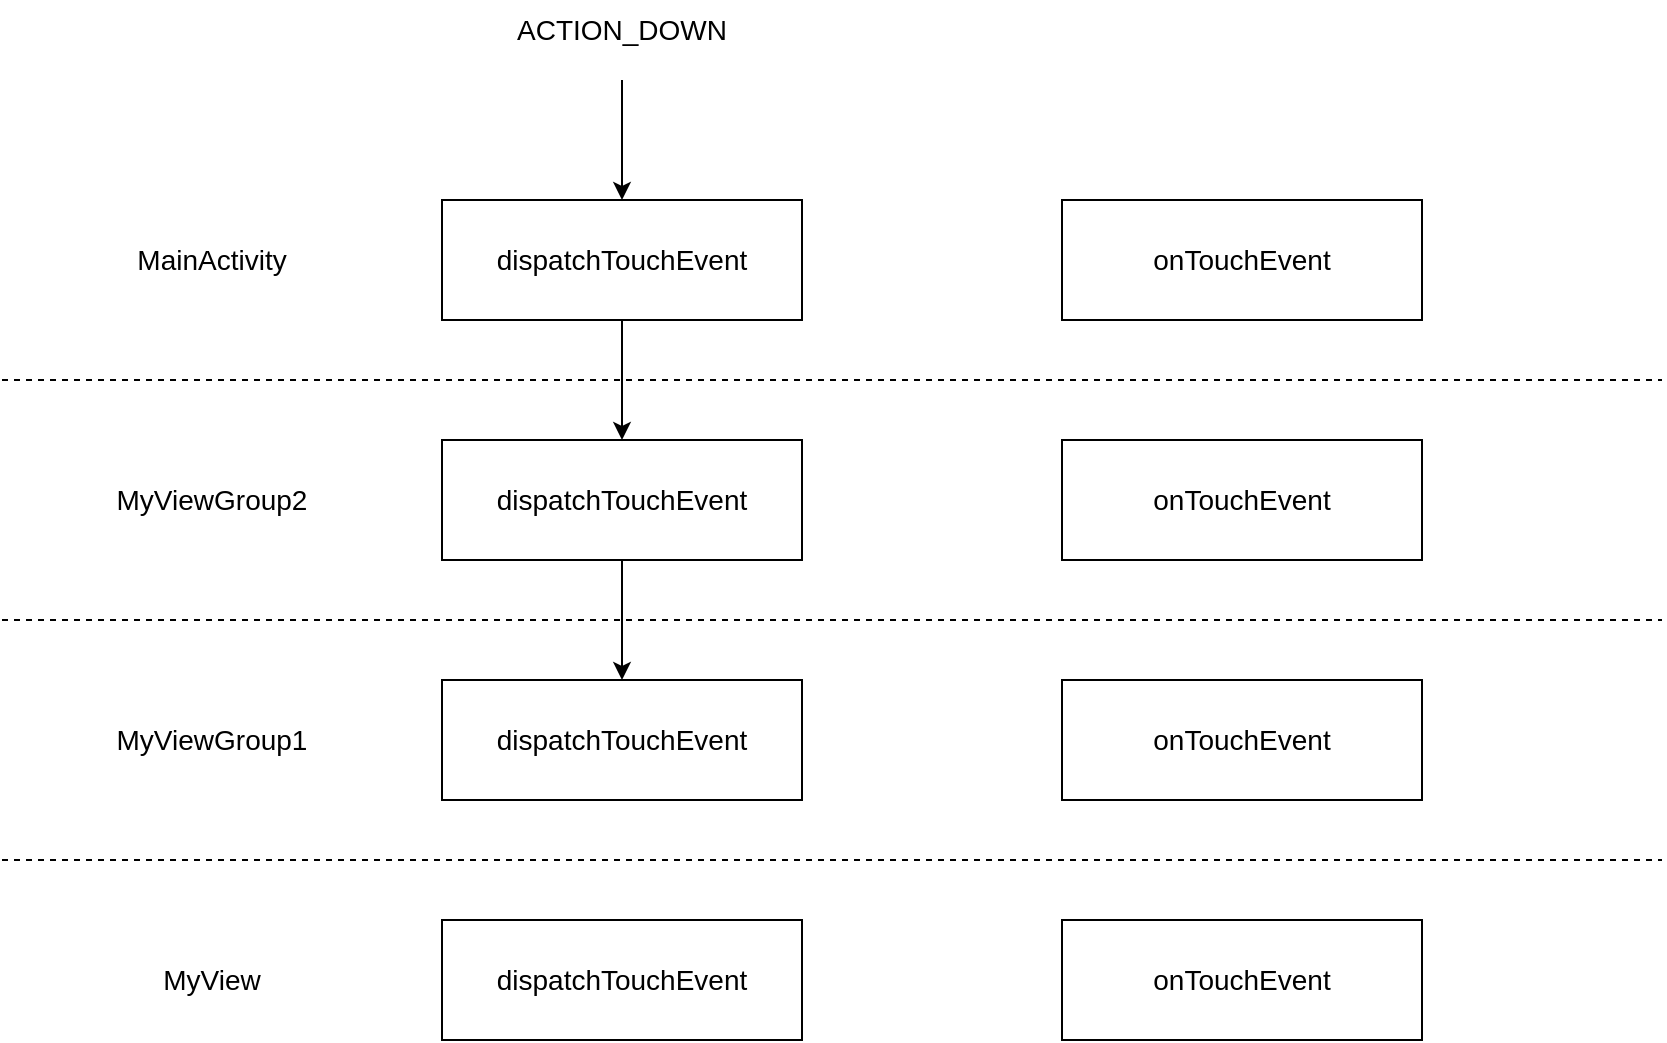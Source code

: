 <mxfile version="20.6.2" type="device"><diagram id="rl5ZOWkSj58I8j4cd14z" name="第 1 页"><mxGraphModel dx="943" dy="558" grid="1" gridSize="10" guides="1" tooltips="1" connect="1" arrows="1" fold="1" page="1" pageScale="1" pageWidth="827" pageHeight="1169" math="0" shadow="0"><root><mxCell id="0"/><mxCell id="1" parent="0"/><mxCell id="AqQgHD2Ox8OLFZdt8bG8-1" style="edgeStyle=orthogonalEdgeStyle;rounded=0;orthogonalLoop=1;jettySize=auto;html=1;exitX=0.5;exitY=1;exitDx=0;exitDy=0;entryX=0.5;entryY=0;entryDx=0;entryDy=0;" parent="1" source="_iafT9Xbqe8egFxrtOYi-1" target="_iafT9Xbqe8egFxrtOYi-4" edge="1"><mxGeometry relative="1" as="geometry"/></mxCell><mxCell id="_iafT9Xbqe8egFxrtOYi-1" value="dispatchTouchEvent" style="rounded=0;whiteSpace=wrap;html=1;fontSize=14;" parent="1" vertex="1"><mxGeometry x="320" y="260" width="180" height="60" as="geometry"/></mxCell><mxCell id="_iafT9Xbqe8egFxrtOYi-2" value="" style="endArrow=classic;html=1;rounded=0;entryX=0.5;entryY=0;entryDx=0;entryDy=0;fontSize=14;" parent="1" target="_iafT9Xbqe8egFxrtOYi-1" edge="1"><mxGeometry width="50" height="50" relative="1" as="geometry"><mxPoint x="410" y="200" as="sourcePoint"/><mxPoint x="690" y="270" as="targetPoint"/></mxGeometry></mxCell><mxCell id="_iafT9Xbqe8egFxrtOYi-3" value="ACTION_DOWN" style="text;html=1;strokeColor=none;fillColor=none;align=center;verticalAlign=middle;whiteSpace=wrap;rounded=0;fontSize=14;" parent="1" vertex="1"><mxGeometry x="335" y="160" width="150" height="30" as="geometry"/></mxCell><mxCell id="tY582Mybf3iaH9dTfguV-1" style="edgeStyle=orthogonalEdgeStyle;rounded=0;orthogonalLoop=1;jettySize=auto;html=1;exitX=0.5;exitY=1;exitDx=0;exitDy=0;entryX=0.5;entryY=0;entryDx=0;entryDy=0;" edge="1" parent="1" source="_iafT9Xbqe8egFxrtOYi-4" target="_iafT9Xbqe8egFxrtOYi-5"><mxGeometry relative="1" as="geometry"/></mxCell><mxCell id="_iafT9Xbqe8egFxrtOYi-4" value="dispatchTouchEvent" style="rounded=0;whiteSpace=wrap;html=1;fontSize=14;" parent="1" vertex="1"><mxGeometry x="320" y="380" width="180" height="60" as="geometry"/></mxCell><mxCell id="_iafT9Xbqe8egFxrtOYi-5" value="dispatchTouchEvent" style="rounded=0;whiteSpace=wrap;html=1;fontSize=14;" parent="1" vertex="1"><mxGeometry x="320" y="500" width="180" height="60" as="geometry"/></mxCell><mxCell id="_iafT9Xbqe8egFxrtOYi-6" value="dispatchTouchEvent" style="rounded=0;whiteSpace=wrap;html=1;fontSize=14;" parent="1" vertex="1"><mxGeometry x="320" y="620" width="180" height="60" as="geometry"/></mxCell><mxCell id="_iafT9Xbqe8egFxrtOYi-7" value="onTouchEvent" style="rounded=0;whiteSpace=wrap;html=1;fontSize=14;" parent="1" vertex="1"><mxGeometry x="630" y="620" width="180" height="60" as="geometry"/></mxCell><mxCell id="_iafT9Xbqe8egFxrtOYi-8" value="onTouchEvent" style="rounded=0;whiteSpace=wrap;html=1;fontSize=14;" parent="1" vertex="1"><mxGeometry x="630" y="500" width="180" height="60" as="geometry"/></mxCell><mxCell id="_iafT9Xbqe8egFxrtOYi-9" value="onTouchEvent" style="rounded=0;whiteSpace=wrap;html=1;fontSize=14;" parent="1" vertex="1"><mxGeometry x="630" y="380" width="180" height="60" as="geometry"/></mxCell><mxCell id="_iafT9Xbqe8egFxrtOYi-10" value="onTouchEvent" style="rounded=0;whiteSpace=wrap;html=1;fontSize=14;" parent="1" vertex="1"><mxGeometry x="630" y="260" width="180" height="60" as="geometry"/></mxCell><mxCell id="_iafT9Xbqe8egFxrtOYi-11" value="" style="endArrow=none;dashed=1;html=1;rounded=0;fontSize=14;" parent="1" edge="1"><mxGeometry width="50" height="50" relative="1" as="geometry"><mxPoint x="100" y="350" as="sourcePoint"/><mxPoint x="930" y="350" as="targetPoint"/></mxGeometry></mxCell><mxCell id="_iafT9Xbqe8egFxrtOYi-12" value="MainActivity" style="text;html=1;strokeColor=none;fillColor=none;align=center;verticalAlign=middle;whiteSpace=wrap;rounded=0;fontSize=14;" parent="1" vertex="1"><mxGeometry x="130" y="275" width="150" height="30" as="geometry"/></mxCell><mxCell id="_iafT9Xbqe8egFxrtOYi-13" value="" style="endArrow=none;dashed=1;html=1;rounded=0;fontSize=14;" parent="1" edge="1"><mxGeometry width="50" height="50" relative="1" as="geometry"><mxPoint x="100" y="470" as="sourcePoint"/><mxPoint x="930" y="470" as="targetPoint"/></mxGeometry></mxCell><mxCell id="_iafT9Xbqe8egFxrtOYi-14" value="" style="endArrow=none;dashed=1;html=1;rounded=0;fontSize=14;" parent="1" edge="1"><mxGeometry width="50" height="50" relative="1" as="geometry"><mxPoint x="100" y="590" as="sourcePoint"/><mxPoint x="930" y="590" as="targetPoint"/></mxGeometry></mxCell><mxCell id="_iafT9Xbqe8egFxrtOYi-15" value="MyViewGroup2" style="text;html=1;strokeColor=none;fillColor=none;align=center;verticalAlign=middle;whiteSpace=wrap;rounded=0;fontSize=14;" parent="1" vertex="1"><mxGeometry x="130" y="395" width="150" height="30" as="geometry"/></mxCell><mxCell id="_iafT9Xbqe8egFxrtOYi-16" value="MyViewGroup1" style="text;html=1;strokeColor=none;fillColor=none;align=center;verticalAlign=middle;whiteSpace=wrap;rounded=0;fontSize=14;" parent="1" vertex="1"><mxGeometry x="130" y="515" width="150" height="30" as="geometry"/></mxCell><mxCell id="_iafT9Xbqe8egFxrtOYi-17" value="MyView" style="text;html=1;strokeColor=none;fillColor=none;align=center;verticalAlign=middle;whiteSpace=wrap;rounded=0;fontSize=14;" parent="1" vertex="1"><mxGeometry x="130" y="635" width="150" height="30" as="geometry"/></mxCell></root></mxGraphModel></diagram></mxfile>